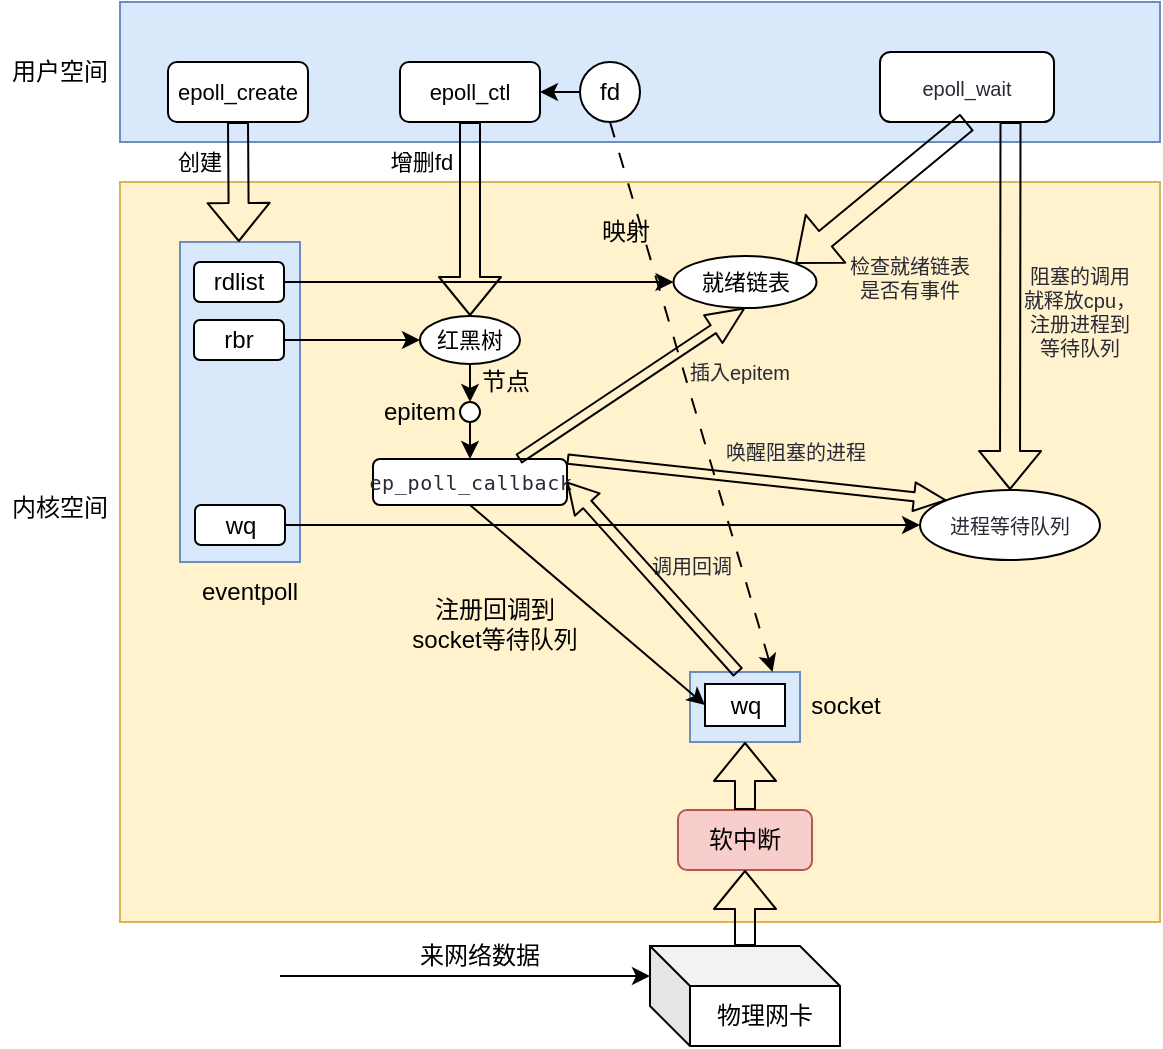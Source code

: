 <mxfile>
    <diagram id="IxLmV1Zo_xb-1w_49dtl" name="Page-1">
        <mxGraphModel dx="1155" dy="668" grid="1" gridSize="10" guides="1" tooltips="1" connect="1" arrows="1" fold="1" page="1" pageScale="1" pageWidth="850" pageHeight="1100" math="0" shadow="0">
            <root>
                <mxCell id="0"/>
                <mxCell id="1" parent="0"/>
                <mxCell id="2" value="" style="rounded=0;whiteSpace=wrap;html=1;fillColor=#dae8fc;strokeColor=#6c8ebf;" vertex="1" parent="1">
                    <mxGeometry x="100" y="90" width="520" height="70" as="geometry"/>
                </mxCell>
                <mxCell id="3" value="用户空间" style="text;html=1;strokeColor=none;fillColor=none;align=center;verticalAlign=middle;whiteSpace=wrap;rounded=0;" vertex="1" parent="1">
                    <mxGeometry x="40" y="110" width="60" height="30" as="geometry"/>
                </mxCell>
                <mxCell id="4" value="" style="rounded=0;whiteSpace=wrap;html=1;fillColor=#fff2cc;strokeColor=#d6b656;" vertex="1" parent="1">
                    <mxGeometry x="100" y="180" width="520" height="370" as="geometry"/>
                </mxCell>
                <mxCell id="5" value="内核空间" style="text;html=1;strokeColor=none;fillColor=none;align=center;verticalAlign=middle;whiteSpace=wrap;rounded=0;" vertex="1" parent="1">
                    <mxGeometry x="40" y="327.5" width="60" height="30" as="geometry"/>
                </mxCell>
                <mxCell id="7" value="物理网卡" style="shape=cube;whiteSpace=wrap;html=1;boundedLbl=1;backgroundOutline=1;darkOpacity=0.05;darkOpacity2=0.1;" vertex="1" parent="1">
                    <mxGeometry x="365" y="562" width="95" height="50" as="geometry"/>
                </mxCell>
                <mxCell id="8" value="" style="rounded=0;whiteSpace=wrap;html=1;fillColor=#dae8fc;strokeColor=#6c8ebf;" vertex="1" parent="1">
                    <mxGeometry x="130" y="210" width="60" height="160" as="geometry"/>
                </mxCell>
                <mxCell id="9" value="eventpoll" style="text;html=1;strokeColor=none;fillColor=none;align=center;verticalAlign=middle;whiteSpace=wrap;rounded=0;" vertex="1" parent="1">
                    <mxGeometry x="135" y="370" width="60" height="30" as="geometry"/>
                </mxCell>
                <mxCell id="10" value="rdlist" style="rounded=1;whiteSpace=wrap;html=1;" vertex="1" parent="1">
                    <mxGeometry x="137" y="220" width="45" height="20" as="geometry"/>
                </mxCell>
                <mxCell id="11" value="rbr" style="rounded=1;whiteSpace=wrap;html=1;" vertex="1" parent="1">
                    <mxGeometry x="137" y="249" width="45" height="20" as="geometry"/>
                </mxCell>
                <mxCell id="13" value="红黑树" style="ellipse;whiteSpace=wrap;html=1;fontSize=11;" vertex="1" parent="1">
                    <mxGeometry x="250" y="247" width="50" height="24" as="geometry"/>
                </mxCell>
                <mxCell id="14" value="就绪链表" style="ellipse;whiteSpace=wrap;html=1;fontSize=11;" vertex="1" parent="1">
                    <mxGeometry x="376.75" y="217" width="71.5" height="26" as="geometry"/>
                </mxCell>
                <mxCell id="17" value="" style="endArrow=classic;html=1;fontSize=11;exitX=1;exitY=0.5;exitDx=0;exitDy=0;" edge="1" parent="1" source="11" target="13">
                    <mxGeometry width="50" height="50" relative="1" as="geometry">
                        <mxPoint x="310" y="330" as="sourcePoint"/>
                        <mxPoint x="360" y="280" as="targetPoint"/>
                    </mxGeometry>
                </mxCell>
                <mxCell id="18" value="" style="endArrow=classic;html=1;fontSize=11;exitX=1;exitY=0.5;exitDx=0;exitDy=0;entryX=0;entryY=0.5;entryDx=0;entryDy=0;" edge="1" parent="1" source="10" target="14">
                    <mxGeometry width="50" height="50" relative="1" as="geometry">
                        <mxPoint x="310" y="330" as="sourcePoint"/>
                        <mxPoint x="360" y="280" as="targetPoint"/>
                    </mxGeometry>
                </mxCell>
                <mxCell id="19" value="epoll_create" style="rounded=1;whiteSpace=wrap;html=1;fontSize=11;" vertex="1" parent="1">
                    <mxGeometry x="124" y="120" width="70" height="30" as="geometry"/>
                </mxCell>
                <mxCell id="21" value="" style="shape=flexArrow;endArrow=classic;html=1;fontSize=11;exitX=0.5;exitY=1;exitDx=0;exitDy=0;" edge="1" parent="1" source="19" target="8">
                    <mxGeometry width="50" height="50" relative="1" as="geometry">
                        <mxPoint x="310" y="330" as="sourcePoint"/>
                        <mxPoint x="360" y="280" as="targetPoint"/>
                    </mxGeometry>
                </mxCell>
                <mxCell id="22" value="创建" style="text;html=1;strokeColor=none;fillColor=none;align=center;verticalAlign=middle;whiteSpace=wrap;rounded=0;fontSize=11;" vertex="1" parent="1">
                    <mxGeometry x="110" y="155" width="60" height="30" as="geometry"/>
                </mxCell>
                <mxCell id="23" value="epoll_ctl" style="rounded=1;whiteSpace=wrap;html=1;fontSize=11;" vertex="1" parent="1">
                    <mxGeometry x="240" y="120" width="70" height="30" as="geometry"/>
                </mxCell>
                <mxCell id="24" value="" style="shape=flexArrow;endArrow=classic;html=1;fontSize=11;exitX=0.5;exitY=1;exitDx=0;exitDy=0;entryX=0.5;entryY=0;entryDx=0;entryDy=0;" edge="1" parent="1" source="23" target="13">
                    <mxGeometry width="50" height="50" relative="1" as="geometry">
                        <mxPoint x="310" y="330" as="sourcePoint"/>
                        <mxPoint x="360" y="280" as="targetPoint"/>
                    </mxGeometry>
                </mxCell>
                <mxCell id="25" value="增删fd" style="text;html=1;strokeColor=none;fillColor=none;align=center;verticalAlign=middle;whiteSpace=wrap;rounded=0;fontSize=11;" vertex="1" parent="1">
                    <mxGeometry x="221" y="155" width="60" height="30" as="geometry"/>
                </mxCell>
                <mxCell id="27" value="" style="ellipse;whiteSpace=wrap;html=1;aspect=fixed;fontSize=4;" vertex="1" parent="1">
                    <mxGeometry x="270" y="290" width="10" height="10" as="geometry"/>
                </mxCell>
                <mxCell id="28" value="" style="endArrow=classic;html=1;fontSize=4;exitX=0.5;exitY=1;exitDx=0;exitDy=0;entryX=0.5;entryY=0;entryDx=0;entryDy=0;" edge="1" parent="1" source="13" target="27">
                    <mxGeometry width="50" height="50" relative="1" as="geometry">
                        <mxPoint x="310" y="330" as="sourcePoint"/>
                        <mxPoint x="360" y="280" as="targetPoint"/>
                    </mxGeometry>
                </mxCell>
                <mxCell id="29" value="fd" style="ellipse;whiteSpace=wrap;html=1;fontSize=12;" vertex="1" parent="1">
                    <mxGeometry x="330" y="120" width="30" height="30" as="geometry"/>
                </mxCell>
                <mxCell id="30" value="" style="endArrow=classic;html=1;fontSize=12;exitX=0;exitY=0.5;exitDx=0;exitDy=0;entryX=1;entryY=0.5;entryDx=0;entryDy=0;" edge="1" parent="1" source="29" target="23">
                    <mxGeometry width="50" height="50" relative="1" as="geometry">
                        <mxPoint x="310" y="330" as="sourcePoint"/>
                        <mxPoint x="360" y="280" as="targetPoint"/>
                    </mxGeometry>
                </mxCell>
                <mxCell id="31" value="" style="rounded=0;whiteSpace=wrap;html=1;fontSize=12;fillColor=#dae8fc;strokeColor=#6c8ebf;" vertex="1" parent="1">
                    <mxGeometry x="385" y="425" width="55" height="35" as="geometry"/>
                </mxCell>
                <mxCell id="32" value="" style="endArrow=classic;html=1;fontSize=12;exitX=0.5;exitY=1;exitDx=0;exitDy=0;entryX=0.75;entryY=0;entryDx=0;entryDy=0;dashed=1;dashPattern=8 8;" edge="1" parent="1" source="29" target="31">
                    <mxGeometry width="50" height="50" relative="1" as="geometry">
                        <mxPoint x="310" y="330" as="sourcePoint"/>
                        <mxPoint x="360" y="280" as="targetPoint"/>
                    </mxGeometry>
                </mxCell>
                <mxCell id="33" value="" style="endArrow=classic;html=1;fontSize=12;entryX=0.5;entryY=0;entryDx=0;entryDy=0;exitX=0.5;exitY=1;exitDx=0;exitDy=0;" edge="1" parent="1" source="27" target="48">
                    <mxGeometry width="50" height="50" relative="1" as="geometry">
                        <mxPoint x="280" y="295" as="sourcePoint"/>
                        <mxPoint x="360" y="280" as="targetPoint"/>
                    </mxGeometry>
                </mxCell>
                <mxCell id="34" value="socket" style="text;html=1;strokeColor=none;fillColor=none;align=center;verticalAlign=middle;whiteSpace=wrap;rounded=0;fontSize=12;" vertex="1" parent="1">
                    <mxGeometry x="432.5" y="426.5" width="60" height="30" as="geometry"/>
                </mxCell>
                <mxCell id="35" value="wq" style="rounded=0;whiteSpace=wrap;html=1;fontSize=12;" vertex="1" parent="1">
                    <mxGeometry x="392.5" y="431" width="40" height="21" as="geometry"/>
                </mxCell>
                <mxCell id="37" value="节点" style="text;html=1;strokeColor=none;fillColor=none;align=center;verticalAlign=middle;whiteSpace=wrap;rounded=0;fontSize=12;" vertex="1" parent="1">
                    <mxGeometry x="263" y="265" width="60" height="30" as="geometry"/>
                </mxCell>
                <mxCell id="38" value="注册回调到socket等待队列" style="text;html=1;strokeColor=none;fillColor=none;align=center;verticalAlign=middle;whiteSpace=wrap;rounded=0;fontSize=12;" vertex="1" parent="1">
                    <mxGeometry x="240" y="386" width="95" height="30" as="geometry"/>
                </mxCell>
                <mxCell id="39" value="映射" style="text;html=1;strokeColor=none;fillColor=none;align=center;verticalAlign=middle;whiteSpace=wrap;rounded=0;fontSize=12;" vertex="1" parent="1">
                    <mxGeometry x="323" y="190" width="60" height="30" as="geometry"/>
                </mxCell>
                <mxCell id="40" value="epitem" style="text;html=1;strokeColor=none;fillColor=none;align=center;verticalAlign=middle;whiteSpace=wrap;rounded=0;fontSize=12;" vertex="1" parent="1">
                    <mxGeometry x="220" y="280" width="60" height="30" as="geometry"/>
                </mxCell>
                <mxCell id="41" value="" style="endArrow=classic;html=1;fontSize=12;entryX=0;entryY=0;entryDx=0;entryDy=15;entryPerimeter=0;" edge="1" parent="1" target="7">
                    <mxGeometry width="50" height="50" relative="1" as="geometry">
                        <mxPoint x="180" y="577" as="sourcePoint"/>
                        <mxPoint x="380" y="442" as="targetPoint"/>
                    </mxGeometry>
                </mxCell>
                <mxCell id="42" value="来网络数据" style="text;html=1;strokeColor=none;fillColor=none;align=center;verticalAlign=middle;whiteSpace=wrap;rounded=0;fontSize=12;" vertex="1" parent="1">
                    <mxGeometry x="240" y="552" width="80" height="30" as="geometry"/>
                </mxCell>
                <mxCell id="43" value="软中断" style="rounded=1;whiteSpace=wrap;html=1;fontSize=12;fillColor=#f8cecc;strokeColor=#b85450;" vertex="1" parent="1">
                    <mxGeometry x="379" y="494" width="67" height="30" as="geometry"/>
                </mxCell>
                <mxCell id="44" value="" style="shape=flexArrow;endArrow=classic;html=1;fontSize=12;entryX=0.5;entryY=1;entryDx=0;entryDy=0;" edge="1" parent="1" source="7" target="43">
                    <mxGeometry width="50" height="50" relative="1" as="geometry">
                        <mxPoint x="400" y="490" as="sourcePoint"/>
                        <mxPoint x="450" y="440" as="targetPoint"/>
                    </mxGeometry>
                </mxCell>
                <mxCell id="45" value="" style="shape=flexArrow;endArrow=classic;html=1;fontSize=12;exitX=0.5;exitY=0;exitDx=0;exitDy=0;entryX=0.5;entryY=1;entryDx=0;entryDy=0;" edge="1" parent="1" source="43" target="31">
                    <mxGeometry width="50" height="50" relative="1" as="geometry">
                        <mxPoint x="450" y="390" as="sourcePoint"/>
                        <mxPoint x="500" y="340" as="targetPoint"/>
                    </mxGeometry>
                </mxCell>
                <mxCell id="48" value="&lt;span style=&quot;font-family: &amp;quot;roboto mono&amp;quot;, monospace; font-size: 10px; letter-spacing: 0.33px; text-align: start;&quot;&gt;ep_poll_callback&lt;/span&gt;" style="rounded=1;whiteSpace=wrap;html=1;fontSize=10;fontColor=#282A36;strokeColor=default;labelBackgroundColor=none;" vertex="1" parent="1">
                    <mxGeometry x="226.5" y="318.5" width="97" height="23" as="geometry"/>
                </mxCell>
                <mxCell id="50" value="" style="endArrow=classic;html=1;fontSize=10;fontColor=#282A36;exitX=0.5;exitY=1;exitDx=0;exitDy=0;entryX=0;entryY=0.5;entryDx=0;entryDy=0;" edge="1" parent="1" source="48" target="35">
                    <mxGeometry width="50" height="50" relative="1" as="geometry">
                        <mxPoint x="300" y="420" as="sourcePoint"/>
                        <mxPoint x="350" y="370" as="targetPoint"/>
                    </mxGeometry>
                </mxCell>
                <mxCell id="51" value="调用回调&lt;br&gt;" style="text;html=1;strokeColor=none;fillColor=none;align=center;verticalAlign=middle;whiteSpace=wrap;rounded=0;labelBackgroundColor=none;fontSize=10;fontColor=#282A36;" vertex="1" parent="1">
                    <mxGeometry x="356" y="357.5" width="60" height="28.5" as="geometry"/>
                </mxCell>
                <mxCell id="52" value="epoll_wait" style="rounded=1;whiteSpace=wrap;html=1;labelBackgroundColor=none;strokeColor=default;fontSize=10;fontColor=#282A36;" vertex="1" parent="1">
                    <mxGeometry x="480" y="115" width="87" height="35" as="geometry"/>
                </mxCell>
                <mxCell id="53" value="" style="shape=flexArrow;endArrow=classic;html=1;fontSize=10;fontColor=#282A36;exitX=0.5;exitY=1;exitDx=0;exitDy=0;entryX=1;entryY=0;entryDx=0;entryDy=0;" edge="1" parent="1" source="52" target="14">
                    <mxGeometry width="50" height="50" relative="1" as="geometry">
                        <mxPoint x="520" y="250" as="sourcePoint"/>
                        <mxPoint x="570" y="200" as="targetPoint"/>
                    </mxGeometry>
                </mxCell>
                <mxCell id="54" value="检查就绪链表是否有事件" style="text;html=1;strokeColor=none;fillColor=none;align=center;verticalAlign=middle;whiteSpace=wrap;rounded=0;labelBackgroundColor=none;fontSize=10;fontColor=#282A36;" vertex="1" parent="1">
                    <mxGeometry x="460" y="213" width="70" height="30" as="geometry"/>
                </mxCell>
                <mxCell id="56" value="" style="shape=flexArrow;endArrow=classic;html=1;fontSize=10;fontColor=#282A36;exitX=0.439;exitY=0.008;exitDx=0;exitDy=0;exitPerimeter=0;entryX=1;entryY=0.5;entryDx=0;entryDy=0;width=5.556;endSize=4.539;endWidth=10.123;" edge="1" parent="1" source="31" target="48">
                    <mxGeometry width="50" height="50" relative="1" as="geometry">
                        <mxPoint x="470" y="370" as="sourcePoint"/>
                        <mxPoint x="520" y="320" as="targetPoint"/>
                    </mxGeometry>
                </mxCell>
                <mxCell id="57" value="" style="shape=flexArrow;endArrow=classic;html=1;fontSize=10;fontColor=#282A36;exitX=0.75;exitY=0;exitDx=0;exitDy=0;entryX=0.5;entryY=1;entryDx=0;entryDy=0;width=4.722;endSize=5.856;endWidth=10.91;" edge="1" parent="1" source="48" target="14">
                    <mxGeometry width="50" height="50" relative="1" as="geometry">
                        <mxPoint x="470" y="320" as="sourcePoint"/>
                        <mxPoint x="520" y="270" as="targetPoint"/>
                    </mxGeometry>
                </mxCell>
                <mxCell id="58" value="插入epitem" style="text;html=1;strokeColor=none;fillColor=none;align=center;verticalAlign=middle;whiteSpace=wrap;rounded=0;labelBackgroundColor=none;fontSize=10;fontColor=#282A36;" vertex="1" parent="1">
                    <mxGeometry x="380" y="260" width="60" height="30" as="geometry"/>
                </mxCell>
                <mxCell id="59" value="wq" style="rounded=1;whiteSpace=wrap;html=1;" vertex="1" parent="1">
                    <mxGeometry x="137.5" y="341.5" width="45" height="20" as="geometry"/>
                </mxCell>
                <mxCell id="61" value="进程等待队列" style="ellipse;whiteSpace=wrap;html=1;labelBackgroundColor=none;strokeColor=default;fontSize=10;fontColor=#282A36;" vertex="1" parent="1">
                    <mxGeometry x="500" y="334" width="90" height="35" as="geometry"/>
                </mxCell>
                <mxCell id="62" value="" style="endArrow=classic;html=1;fontSize=10;fontColor=#282A36;exitX=1;exitY=0.5;exitDx=0;exitDy=0;entryX=0;entryY=0.5;entryDx=0;entryDy=0;" edge="1" parent="1" source="59" target="61">
                    <mxGeometry width="50" height="50" relative="1" as="geometry">
                        <mxPoint x="290" y="340" as="sourcePoint"/>
                        <mxPoint x="340" y="290" as="targetPoint"/>
                    </mxGeometry>
                </mxCell>
                <mxCell id="63" value="" style="shape=flexArrow;endArrow=classic;html=1;fontSize=10;fontColor=#282A36;exitX=1;exitY=0;exitDx=0;exitDy=0;entryX=0;entryY=0;entryDx=0;entryDy=0;width=4.571;endSize=4.909;endWidth=8.816;" edge="1" parent="1" source="48" target="61">
                    <mxGeometry width="50" height="50" relative="1" as="geometry">
                        <mxPoint x="440" y="330" as="sourcePoint"/>
                        <mxPoint x="490" y="280" as="targetPoint"/>
                    </mxGeometry>
                </mxCell>
                <mxCell id="65" value="唤醒阻塞的进程" style="text;html=1;strokeColor=none;fillColor=none;align=center;verticalAlign=middle;whiteSpace=wrap;rounded=0;labelBackgroundColor=none;fontSize=10;fontColor=#282A36;" vertex="1" parent="1">
                    <mxGeometry x="392.5" y="300" width="90" height="30" as="geometry"/>
                </mxCell>
                <mxCell id="66" value="" style="shape=flexArrow;endArrow=classic;html=1;fontSize=10;fontColor=#282A36;exitX=0.75;exitY=1;exitDx=0;exitDy=0;entryX=0.5;entryY=0;entryDx=0;entryDy=0;" edge="1" parent="1" source="52" target="61">
                    <mxGeometry width="50" height="50" relative="1" as="geometry">
                        <mxPoint x="750" y="270" as="sourcePoint"/>
                        <mxPoint x="800" y="220" as="targetPoint"/>
                    </mxGeometry>
                </mxCell>
                <mxCell id="67" value="阻塞的调用就释放cpu，注册进程到等待队列" style="text;html=1;strokeColor=none;fillColor=none;align=center;verticalAlign=middle;whiteSpace=wrap;rounded=0;labelBackgroundColor=none;fontSize=10;fontColor=#282A36;" vertex="1" parent="1">
                    <mxGeometry x="550" y="230" width="60" height="30" as="geometry"/>
                </mxCell>
            </root>
        </mxGraphModel>
    </diagram>
</mxfile>

